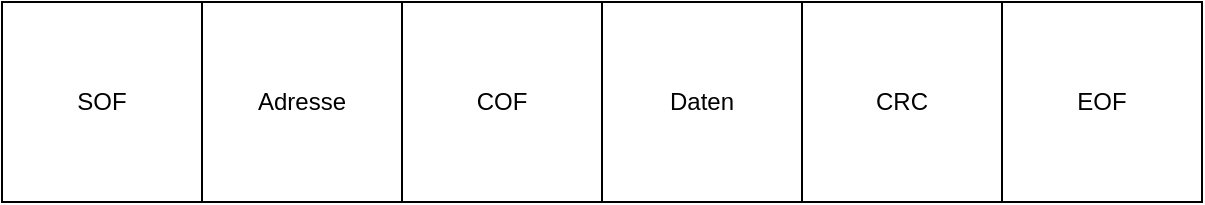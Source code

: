 <mxfile version="25.0.3">
  <diagram name="Seite-1" id="kNHRYQ168Q9t5pK1Ov0J">
    <mxGraphModel dx="377" dy="309" grid="1" gridSize="10" guides="1" tooltips="1" connect="1" arrows="1" fold="1" page="1" pageScale="1" pageWidth="827" pageHeight="1169" math="0" shadow="0">
      <root>
        <mxCell id="0" />
        <mxCell id="1" parent="0" />
        <mxCell id="fJWF1NYVpV7iTqhSSM8m-1" value="" style="rounded=0;whiteSpace=wrap;html=1;" vertex="1" parent="1">
          <mxGeometry x="120" y="280" width="100" height="100" as="geometry" />
        </mxCell>
        <mxCell id="fJWF1NYVpV7iTqhSSM8m-2" value="" style="rounded=0;whiteSpace=wrap;html=1;" vertex="1" parent="1">
          <mxGeometry x="220" y="280" width="100" height="100" as="geometry" />
        </mxCell>
        <mxCell id="fJWF1NYVpV7iTqhSSM8m-3" value="" style="rounded=0;whiteSpace=wrap;html=1;" vertex="1" parent="1">
          <mxGeometry x="320" y="280" width="100" height="100" as="geometry" />
        </mxCell>
        <mxCell id="fJWF1NYVpV7iTqhSSM8m-4" value="" style="rounded=0;whiteSpace=wrap;html=1;" vertex="1" parent="1">
          <mxGeometry x="420" y="280" width="100" height="100" as="geometry" />
        </mxCell>
        <mxCell id="fJWF1NYVpV7iTqhSSM8m-5" value="" style="rounded=0;whiteSpace=wrap;html=1;" vertex="1" parent="1">
          <mxGeometry x="520" y="280" width="100" height="100" as="geometry" />
        </mxCell>
        <mxCell id="fJWF1NYVpV7iTqhSSM8m-6" value="" style="rounded=0;whiteSpace=wrap;html=1;" vertex="1" parent="1">
          <mxGeometry x="620" y="280" width="100" height="100" as="geometry" />
        </mxCell>
        <mxCell id="fJWF1NYVpV7iTqhSSM8m-7" value="SOF" style="text;html=1;align=center;verticalAlign=middle;whiteSpace=wrap;rounded=0;" vertex="1" parent="1">
          <mxGeometry x="140" y="315" width="60" height="30" as="geometry" />
        </mxCell>
        <mxCell id="fJWF1NYVpV7iTqhSSM8m-8" value="Adresse" style="text;html=1;align=center;verticalAlign=middle;whiteSpace=wrap;rounded=0;" vertex="1" parent="1">
          <mxGeometry x="240" y="315" width="60" height="30" as="geometry" />
        </mxCell>
        <mxCell id="fJWF1NYVpV7iTqhSSM8m-9" value="COF" style="text;html=1;align=center;verticalAlign=middle;whiteSpace=wrap;rounded=0;" vertex="1" parent="1">
          <mxGeometry x="340" y="315" width="60" height="30" as="geometry" />
        </mxCell>
        <mxCell id="fJWF1NYVpV7iTqhSSM8m-10" value="Daten" style="text;html=1;align=center;verticalAlign=middle;whiteSpace=wrap;rounded=0;" vertex="1" parent="1">
          <mxGeometry x="440" y="315" width="60" height="30" as="geometry" />
        </mxCell>
        <mxCell id="fJWF1NYVpV7iTqhSSM8m-11" value="CRC" style="text;html=1;align=center;verticalAlign=middle;whiteSpace=wrap;rounded=0;" vertex="1" parent="1">
          <mxGeometry x="540" y="315" width="60" height="30" as="geometry" />
        </mxCell>
        <mxCell id="fJWF1NYVpV7iTqhSSM8m-12" value="EOF" style="text;html=1;align=center;verticalAlign=middle;whiteSpace=wrap;rounded=0;" vertex="1" parent="1">
          <mxGeometry x="640" y="315" width="60" height="30" as="geometry" />
        </mxCell>
      </root>
    </mxGraphModel>
  </diagram>
</mxfile>
